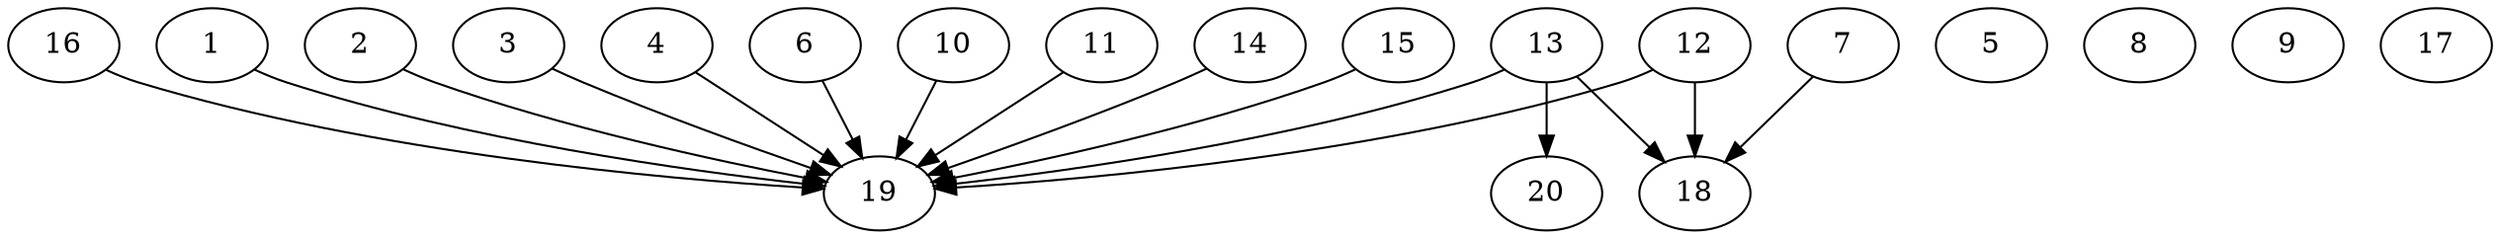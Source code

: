 // DAG automatically generated by daggen at Thu Oct  3 13:58:43 2019
// ./daggen --dot -n 20 --ccr 0.5 --fat 0.9 --regular 0.5 --density 0.7 --mindata 5242880 --maxdata 52428800 
digraph G {
  1 [size="38109184", alpha="0.00", expect_size="19054592"] 
  1 -> 19 [size ="19054592"]
  2 [size="88270848", alpha="0.08", expect_size="44135424"] 
  2 -> 19 [size ="44135424"]
  3 [size="63027200", alpha="0.05", expect_size="31513600"] 
  3 -> 19 [size ="31513600"]
  4 [size="27002880", alpha="0.05", expect_size="13501440"] 
  4 -> 19 [size ="13501440"]
  5 [size="49653760", alpha="0.16", expect_size="24826880"] 
  6 [size="33853440", alpha="0.01", expect_size="16926720"] 
  6 -> 19 [size ="16926720"]
  7 [size="97026048", alpha="0.02", expect_size="48513024"] 
  7 -> 18 [size ="48513024"]
  8 [size="39780352", alpha="0.01", expect_size="19890176"] 
  9 [size="83722240", alpha="0.11", expect_size="41861120"] 
  10 [size="97761280", alpha="0.06", expect_size="48880640"] 
  10 -> 19 [size ="48880640"]
  11 [size="60061696", alpha="0.02", expect_size="30030848"] 
  11 -> 19 [size ="30030848"]
  12 [size="62015488", alpha="0.03", expect_size="31007744"] 
  12 -> 18 [size ="31007744"]
  12 -> 19 [size ="31007744"]
  13 [size="99213312", alpha="0.08", expect_size="49606656"] 
  13 -> 18 [size ="49606656"]
  13 -> 19 [size ="49606656"]
  13 -> 20 [size ="49606656"]
  14 [size="29450240", alpha="0.04", expect_size="14725120"] 
  14 -> 19 [size ="14725120"]
  15 [size="50724864", alpha="0.19", expect_size="25362432"] 
  15 -> 19 [size ="25362432"]
  16 [size="30308352", alpha="0.08", expect_size="15154176"] 
  16 -> 19 [size ="15154176"]
  17 [size="35119104", alpha="0.03", expect_size="17559552"] 
  18 [size="43055104", alpha="0.12", expect_size="21527552"] 
  19 [size="50051072", alpha="0.12", expect_size="25025536"] 
  20 [size="101273600", alpha="0.17", expect_size="50636800"] 
}
